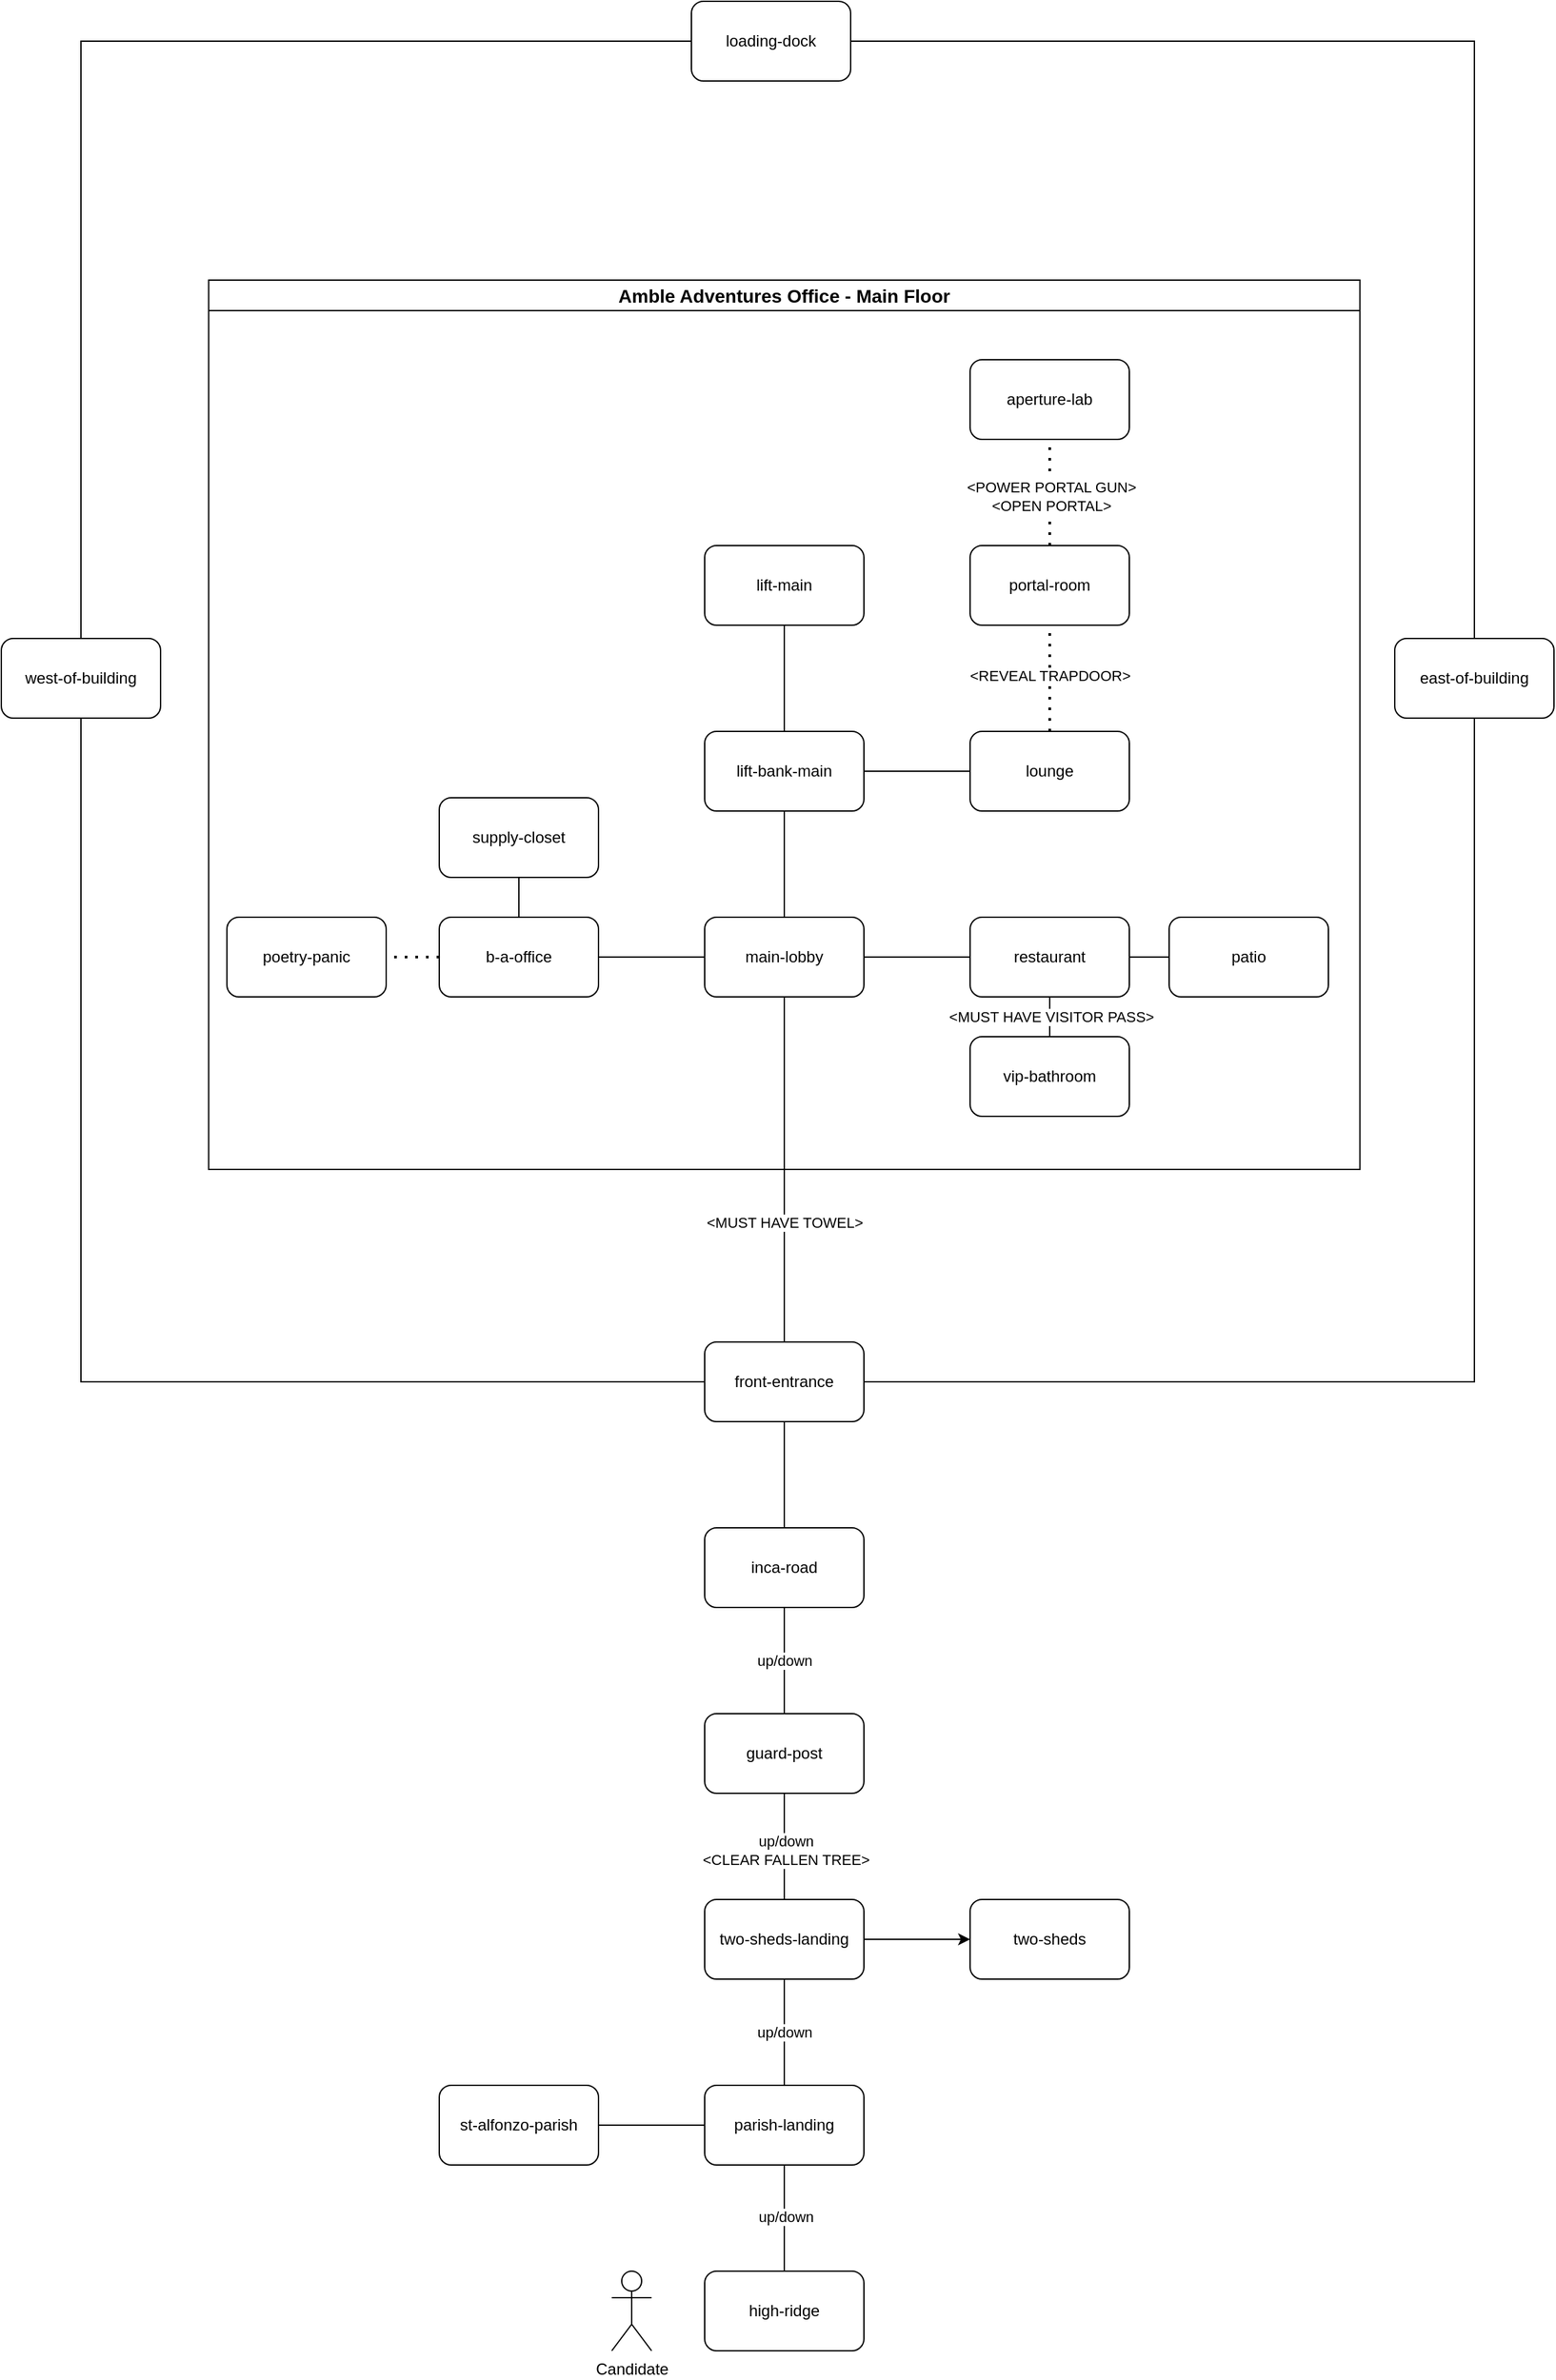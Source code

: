 <mxfile version="26.1.1" pages="2">
  <diagram name="Exterior+Main Floor" id="19RYuFyA3cSHhjsG67Px">
    <mxGraphModel dx="1778" dy="1034" grid="1" gridSize="10" guides="1" tooltips="1" connect="1" arrows="1" fold="1" page="1" pageScale="1" pageWidth="1200" pageHeight="1920" math="0" shadow="0">
      <root>
        <mxCell id="0" />
        <mxCell id="1" parent="0" />
        <mxCell id="xqO5YFI86WjLA_wbrHM--1" value="Candidate" style="shape=umlActor;verticalLabelPosition=bottom;verticalAlign=top;html=1;outlineConnect=0;" vertex="1" parent="1">
          <mxGeometry x="480" y="1790" width="30" height="60" as="geometry" />
        </mxCell>
        <mxCell id="xqO5YFI86WjLA_wbrHM--6" value="" style="edgeStyle=orthogonalEdgeStyle;rounded=0;orthogonalLoop=1;jettySize=auto;html=1;endArrow=none;" edge="1" parent="1" source="xqO5YFI86WjLA_wbrHM--4" target="xqO5YFI86WjLA_wbrHM--5">
          <mxGeometry relative="1" as="geometry" />
        </mxCell>
        <mxCell id="xqO5YFI86WjLA_wbrHM--7" value="up/down" style="edgeLabel;html=1;align=center;verticalAlign=middle;resizable=0;points=[];" vertex="1" connectable="0" parent="xqO5YFI86WjLA_wbrHM--6">
          <mxGeometry x="0.033" y="-1" relative="1" as="geometry">
            <mxPoint as="offset" />
          </mxGeometry>
        </mxCell>
        <mxCell id="xqO5YFI86WjLA_wbrHM--4" value="high-ridge" style="rounded=1;whiteSpace=wrap;html=1;" vertex="1" parent="1">
          <mxGeometry x="550" y="1790" width="120" height="60" as="geometry" />
        </mxCell>
        <mxCell id="xqO5YFI86WjLA_wbrHM--9" value="" style="edgeStyle=orthogonalEdgeStyle;rounded=0;orthogonalLoop=1;jettySize=auto;html=1;endArrow=none;" edge="1" parent="1" source="xqO5YFI86WjLA_wbrHM--5" target="xqO5YFI86WjLA_wbrHM--8">
          <mxGeometry relative="1" as="geometry" />
        </mxCell>
        <mxCell id="xqO5YFI86WjLA_wbrHM--11" value="" style="edgeStyle=orthogonalEdgeStyle;rounded=0;orthogonalLoop=1;jettySize=auto;html=1;endArrow=none;" edge="1" parent="1" source="xqO5YFI86WjLA_wbrHM--5" target="xqO5YFI86WjLA_wbrHM--10">
          <mxGeometry relative="1" as="geometry" />
        </mxCell>
        <mxCell id="xqO5YFI86WjLA_wbrHM--12" value="up/down" style="edgeLabel;html=1;align=center;verticalAlign=middle;resizable=0;points=[];" vertex="1" connectable="0" parent="xqO5YFI86WjLA_wbrHM--11">
          <mxGeometry x="0.008" relative="1" as="geometry">
            <mxPoint as="offset" />
          </mxGeometry>
        </mxCell>
        <mxCell id="xqO5YFI86WjLA_wbrHM--5" value="parish-landing" style="rounded=1;whiteSpace=wrap;html=1;" vertex="1" parent="1">
          <mxGeometry x="550" y="1650" width="120" height="60" as="geometry" />
        </mxCell>
        <mxCell id="xqO5YFI86WjLA_wbrHM--8" value="st-alfonzo-parish" style="rounded=1;whiteSpace=wrap;html=1;" vertex="1" parent="1">
          <mxGeometry x="350" y="1650" width="120" height="60" as="geometry" />
        </mxCell>
        <mxCell id="xqO5YFI86WjLA_wbrHM--14" value="" style="edgeStyle=orthogonalEdgeStyle;rounded=0;orthogonalLoop=1;jettySize=auto;html=1;" edge="1" parent="1" source="xqO5YFI86WjLA_wbrHM--10" target="xqO5YFI86WjLA_wbrHM--13">
          <mxGeometry relative="1" as="geometry" />
        </mxCell>
        <mxCell id="xqO5YFI86WjLA_wbrHM--16" value="" style="edgeStyle=orthogonalEdgeStyle;rounded=0;orthogonalLoop=1;jettySize=auto;html=1;endArrow=none;" edge="1" parent="1" source="xqO5YFI86WjLA_wbrHM--10" target="xqO5YFI86WjLA_wbrHM--15">
          <mxGeometry relative="1" as="geometry" />
        </mxCell>
        <mxCell id="xqO5YFI86WjLA_wbrHM--17" value="up/down&lt;div&gt;&amp;lt;CLEAR FALLEN TREE&amp;gt;&lt;/div&gt;" style="edgeLabel;html=1;align=center;verticalAlign=middle;resizable=0;points=[];" vertex="1" connectable="0" parent="xqO5YFI86WjLA_wbrHM--16">
          <mxGeometry x="-0.067" y="-1" relative="1" as="geometry">
            <mxPoint as="offset" />
          </mxGeometry>
        </mxCell>
        <mxCell id="xqO5YFI86WjLA_wbrHM--10" value="two-sheds-landing" style="rounded=1;whiteSpace=wrap;html=1;" vertex="1" parent="1">
          <mxGeometry x="550" y="1510" width="120" height="60" as="geometry" />
        </mxCell>
        <mxCell id="xqO5YFI86WjLA_wbrHM--13" value="two-sheds" style="rounded=1;whiteSpace=wrap;html=1;" vertex="1" parent="1">
          <mxGeometry x="750" y="1510" width="120" height="60" as="geometry" />
        </mxCell>
        <mxCell id="xqO5YFI86WjLA_wbrHM--19" value="" style="edgeStyle=orthogonalEdgeStyle;rounded=0;orthogonalLoop=1;jettySize=auto;html=1;endArrow=none;" edge="1" parent="1" source="xqO5YFI86WjLA_wbrHM--15" target="xqO5YFI86WjLA_wbrHM--18">
          <mxGeometry relative="1" as="geometry" />
        </mxCell>
        <mxCell id="xqO5YFI86WjLA_wbrHM--20" value="up/down" style="edgeLabel;html=1;align=center;verticalAlign=middle;resizable=0;points=[];fontFamily=Helvetica;fontSize=11;fontColor=default;labelBackgroundColor=default;" vertex="1" connectable="0" parent="xqO5YFI86WjLA_wbrHM--19">
          <mxGeometry x="-0.004" relative="1" as="geometry">
            <mxPoint as="offset" />
          </mxGeometry>
        </mxCell>
        <mxCell id="xqO5YFI86WjLA_wbrHM--15" value="guard-post" style="rounded=1;whiteSpace=wrap;html=1;" vertex="1" parent="1">
          <mxGeometry x="550" y="1370" width="120" height="60" as="geometry" />
        </mxCell>
        <mxCell id="xqO5YFI86WjLA_wbrHM--22" value="" style="edgeStyle=orthogonalEdgeStyle;shape=connector;rounded=0;orthogonalLoop=1;jettySize=auto;html=1;strokeColor=default;align=center;verticalAlign=middle;fontFamily=Helvetica;fontSize=11;fontColor=default;labelBackgroundColor=default;endArrow=none;" edge="1" parent="1" source="xqO5YFI86WjLA_wbrHM--18" target="xqO5YFI86WjLA_wbrHM--21">
          <mxGeometry relative="1" as="geometry" />
        </mxCell>
        <mxCell id="xqO5YFI86WjLA_wbrHM--18" value="inca-road" style="rounded=1;whiteSpace=wrap;html=1;" vertex="1" parent="1">
          <mxGeometry x="550" y="1230" width="120" height="60" as="geometry" />
        </mxCell>
        <mxCell id="xqO5YFI86WjLA_wbrHM--24" value="" style="edgeStyle=orthogonalEdgeStyle;shape=connector;rounded=0;orthogonalLoop=1;jettySize=auto;html=1;strokeColor=default;align=center;verticalAlign=middle;fontFamily=Helvetica;fontSize=11;fontColor=default;labelBackgroundColor=default;endArrow=none;" edge="1" parent="1" source="xqO5YFI86WjLA_wbrHM--21" target="xqO5YFI86WjLA_wbrHM--23">
          <mxGeometry relative="1" as="geometry" />
        </mxCell>
        <mxCell id="xqO5YFI86WjLA_wbrHM--25" value="&amp;lt;MUST HAVE TOWEL&amp;gt;" style="edgeLabel;html=1;align=center;verticalAlign=middle;resizable=0;points=[];fontFamily=Helvetica;fontSize=11;fontColor=default;labelBackgroundColor=default;" vertex="1" connectable="0" parent="xqO5YFI86WjLA_wbrHM--24">
          <mxGeometry x="-0.004" y="-1" relative="1" as="geometry">
            <mxPoint x="-1" y="39" as="offset" />
          </mxGeometry>
        </mxCell>
        <mxCell id="xqO5YFI86WjLA_wbrHM--27" value="" style="edgeStyle=orthogonalEdgeStyle;shape=connector;rounded=0;orthogonalLoop=1;jettySize=auto;html=1;strokeColor=default;align=center;verticalAlign=middle;fontFamily=Helvetica;fontSize=11;fontColor=default;labelBackgroundColor=default;endArrow=none;" edge="1" parent="1" source="xqO5YFI86WjLA_wbrHM--21" target="xqO5YFI86WjLA_wbrHM--26">
          <mxGeometry relative="1" as="geometry" />
        </mxCell>
        <mxCell id="xqO5YFI86WjLA_wbrHM--29" value="" style="edgeStyle=orthogonalEdgeStyle;shape=connector;rounded=0;orthogonalLoop=1;jettySize=auto;html=1;strokeColor=default;align=center;verticalAlign=middle;fontFamily=Helvetica;fontSize=11;fontColor=default;labelBackgroundColor=default;endArrow=none;" edge="1" parent="1" source="xqO5YFI86WjLA_wbrHM--21" target="xqO5YFI86WjLA_wbrHM--28">
          <mxGeometry relative="1" as="geometry" />
        </mxCell>
        <mxCell id="xqO5YFI86WjLA_wbrHM--21" value="front-entrance" style="rounded=1;whiteSpace=wrap;html=1;" vertex="1" parent="1">
          <mxGeometry x="550" y="1090" width="120" height="60" as="geometry" />
        </mxCell>
        <mxCell id="xqO5YFI86WjLA_wbrHM--31" value="" style="edgeStyle=orthogonalEdgeStyle;shape=connector;rounded=0;orthogonalLoop=1;jettySize=auto;html=1;strokeColor=default;align=center;verticalAlign=middle;fontFamily=Helvetica;fontSize=11;fontColor=default;labelBackgroundColor=default;endArrow=none;" edge="1" parent="1" source="xqO5YFI86WjLA_wbrHM--23" target="xqO5YFI86WjLA_wbrHM--30">
          <mxGeometry relative="1" as="geometry" />
        </mxCell>
        <mxCell id="xqO5YFI86WjLA_wbrHM--33" value="" style="edgeStyle=orthogonalEdgeStyle;shape=connector;rounded=0;orthogonalLoop=1;jettySize=auto;html=1;strokeColor=default;align=center;verticalAlign=middle;fontFamily=Helvetica;fontSize=11;fontColor=default;labelBackgroundColor=default;endArrow=none;" edge="1" parent="1" source="xqO5YFI86WjLA_wbrHM--23" target="xqO5YFI86WjLA_wbrHM--32">
          <mxGeometry relative="1" as="geometry" />
        </mxCell>
        <mxCell id="xqO5YFI86WjLA_wbrHM--35" value="" style="edgeStyle=orthogonalEdgeStyle;shape=connector;rounded=0;orthogonalLoop=1;jettySize=auto;html=1;strokeColor=default;align=center;verticalAlign=middle;fontFamily=Helvetica;fontSize=11;fontColor=default;labelBackgroundColor=default;endArrow=none;" edge="1" parent="1" source="xqO5YFI86WjLA_wbrHM--23" target="xqO5YFI86WjLA_wbrHM--34">
          <mxGeometry relative="1" as="geometry" />
        </mxCell>
        <mxCell id="xqO5YFI86WjLA_wbrHM--23" value="main-lobby" style="rounded=1;whiteSpace=wrap;html=1;" vertex="1" parent="1">
          <mxGeometry x="550" y="770" width="120" height="60" as="geometry" />
        </mxCell>
        <mxCell id="xqO5YFI86WjLA_wbrHM--63" value="" style="edgeStyle=orthogonalEdgeStyle;shape=connector;rounded=0;orthogonalLoop=1;jettySize=auto;html=1;strokeColor=default;align=center;verticalAlign=middle;fontFamily=Helvetica;fontSize=11;fontColor=default;labelBackgroundColor=default;endArrow=none;" edge="1" parent="1" source="xqO5YFI86WjLA_wbrHM--26" target="xqO5YFI86WjLA_wbrHM--62">
          <mxGeometry relative="1" as="geometry">
            <Array as="points">
              <mxPoint x="80" y="110" />
            </Array>
          </mxGeometry>
        </mxCell>
        <mxCell id="xqO5YFI86WjLA_wbrHM--26" value="west-of-building" style="rounded=1;whiteSpace=wrap;html=1;" vertex="1" parent="1">
          <mxGeometry x="20" y="560" width="120" height="60" as="geometry" />
        </mxCell>
        <mxCell id="xqO5YFI86WjLA_wbrHM--28" value="east-of-building" style="rounded=1;whiteSpace=wrap;html=1;" vertex="1" parent="1">
          <mxGeometry x="1070" y="560" width="120" height="60" as="geometry" />
        </mxCell>
        <mxCell id="xqO5YFI86WjLA_wbrHM--39" value="" style="edgeStyle=orthogonalEdgeStyle;shape=connector;rounded=0;orthogonalLoop=1;jettySize=auto;html=1;strokeColor=default;align=center;verticalAlign=middle;fontFamily=Helvetica;fontSize=11;fontColor=default;labelBackgroundColor=default;endArrow=none;" edge="1" parent="1" source="xqO5YFI86WjLA_wbrHM--30" target="xqO5YFI86WjLA_wbrHM--38">
          <mxGeometry relative="1" as="geometry" />
        </mxCell>
        <mxCell id="xqO5YFI86WjLA_wbrHM--43" value="" style="edgeStyle=orthogonalEdgeStyle;shape=connector;rounded=0;orthogonalLoop=1;jettySize=auto;html=1;strokeColor=default;align=center;verticalAlign=middle;fontFamily=Helvetica;fontSize=11;fontColor=default;labelBackgroundColor=default;endArrow=none;" edge="1" parent="1" source="xqO5YFI86WjLA_wbrHM--30" target="xqO5YFI86WjLA_wbrHM--42">
          <mxGeometry relative="1" as="geometry" />
        </mxCell>
        <mxCell id="xqO5YFI86WjLA_wbrHM--30" value="lift-bank-main" style="rounded=1;whiteSpace=wrap;html=1;" vertex="1" parent="1">
          <mxGeometry x="550" y="630" width="120" height="60" as="geometry" />
        </mxCell>
        <mxCell id="xqO5YFI86WjLA_wbrHM--55" value="" style="edgeStyle=orthogonalEdgeStyle;shape=connector;rounded=0;orthogonalLoop=1;jettySize=auto;html=1;strokeColor=default;align=center;verticalAlign=middle;fontFamily=Helvetica;fontSize=11;fontColor=default;labelBackgroundColor=default;endArrow=none;" edge="1" parent="1" source="xqO5YFI86WjLA_wbrHM--32" target="xqO5YFI86WjLA_wbrHM--54">
          <mxGeometry relative="1" as="geometry" />
        </mxCell>
        <mxCell id="xqO5YFI86WjLA_wbrHM--59" value="" style="edgeStyle=orthogonalEdgeStyle;shape=connector;rounded=0;orthogonalLoop=1;jettySize=auto;html=1;strokeColor=default;align=center;verticalAlign=middle;fontFamily=Helvetica;fontSize=11;fontColor=default;labelBackgroundColor=default;endArrow=none;" edge="1" parent="1" source="xqO5YFI86WjLA_wbrHM--32" target="xqO5YFI86WjLA_wbrHM--58">
          <mxGeometry relative="1" as="geometry" />
        </mxCell>
        <mxCell id="xqO5YFI86WjLA_wbrHM--60" value="&amp;lt;MUST HAVE VISITOR PASS&amp;gt;" style="edgeLabel;html=1;align=center;verticalAlign=middle;resizable=0;points=[];fontFamily=Helvetica;fontSize=11;fontColor=default;labelBackgroundColor=default;" vertex="1" connectable="0" parent="xqO5YFI86WjLA_wbrHM--59">
          <mxGeometry x="0.004" y="-1" relative="1" as="geometry">
            <mxPoint as="offset" />
          </mxGeometry>
        </mxCell>
        <mxCell id="xqO5YFI86WjLA_wbrHM--32" value="restaurant" style="rounded=1;whiteSpace=wrap;html=1;" vertex="1" parent="1">
          <mxGeometry x="750" y="770" width="120" height="60" as="geometry" />
        </mxCell>
        <mxCell id="xqO5YFI86WjLA_wbrHM--51" value="" style="edgeStyle=orthogonalEdgeStyle;shape=connector;rounded=0;orthogonalLoop=1;jettySize=auto;html=1;strokeColor=default;align=center;verticalAlign=middle;fontFamily=Helvetica;fontSize=11;fontColor=default;labelBackgroundColor=default;endArrow=none;dashed=1;dashPattern=1 3;strokeWidth=2;" edge="1" parent="1" source="xqO5YFI86WjLA_wbrHM--34" target="xqO5YFI86WjLA_wbrHM--50">
          <mxGeometry relative="1" as="geometry" />
        </mxCell>
        <mxCell id="xqO5YFI86WjLA_wbrHM--53" value="" style="edgeStyle=orthogonalEdgeStyle;shape=connector;rounded=0;orthogonalLoop=1;jettySize=auto;html=1;strokeColor=default;align=center;verticalAlign=middle;fontFamily=Helvetica;fontSize=11;fontColor=default;labelBackgroundColor=default;endArrow=none;" edge="1" parent="1" source="xqO5YFI86WjLA_wbrHM--34" target="xqO5YFI86WjLA_wbrHM--52">
          <mxGeometry relative="1" as="geometry" />
        </mxCell>
        <mxCell id="xqO5YFI86WjLA_wbrHM--34" value="b-a-office" style="rounded=1;whiteSpace=wrap;html=1;" vertex="1" parent="1">
          <mxGeometry x="350" y="770" width="120" height="60" as="geometry" />
        </mxCell>
        <mxCell id="xqO5YFI86WjLA_wbrHM--38" value="lift-main" style="rounded=1;whiteSpace=wrap;html=1;" vertex="1" parent="1">
          <mxGeometry x="550" y="490" width="120" height="60" as="geometry" />
        </mxCell>
        <mxCell id="xqO5YFI86WjLA_wbrHM--45" value="" style="edgeStyle=orthogonalEdgeStyle;shape=connector;rounded=0;orthogonalLoop=1;jettySize=auto;html=1;strokeColor=default;align=center;verticalAlign=middle;fontFamily=Helvetica;fontSize=11;fontColor=default;labelBackgroundColor=default;endArrow=none;dashed=1;dashPattern=1 3;strokeWidth=2;" edge="1" parent="1" source="xqO5YFI86WjLA_wbrHM--42" target="xqO5YFI86WjLA_wbrHM--44">
          <mxGeometry relative="1" as="geometry" />
        </mxCell>
        <mxCell id="xqO5YFI86WjLA_wbrHM--46" value="&amp;lt;REVEAL TRAPDOOR&amp;gt;" style="edgeLabel;html=1;align=center;verticalAlign=middle;resizable=0;points=[];fontFamily=Helvetica;fontSize=11;fontColor=default;labelBackgroundColor=default;" vertex="1" connectable="0" parent="xqO5YFI86WjLA_wbrHM--45">
          <mxGeometry x="0.058" relative="1" as="geometry">
            <mxPoint as="offset" />
          </mxGeometry>
        </mxCell>
        <mxCell id="xqO5YFI86WjLA_wbrHM--42" value="lounge" style="rounded=1;whiteSpace=wrap;html=1;" vertex="1" parent="1">
          <mxGeometry x="750" y="630" width="120" height="60" as="geometry" />
        </mxCell>
        <mxCell id="xqO5YFI86WjLA_wbrHM--48" value="" style="edgeStyle=orthogonalEdgeStyle;shape=connector;rounded=0;orthogonalLoop=1;jettySize=auto;html=1;strokeColor=default;align=center;verticalAlign=middle;fontFamily=Helvetica;fontSize=11;fontColor=default;labelBackgroundColor=default;endArrow=none;dashed=1;dashPattern=1 3;strokeWidth=2;" edge="1" parent="1" source="xqO5YFI86WjLA_wbrHM--44" target="xqO5YFI86WjLA_wbrHM--47">
          <mxGeometry relative="1" as="geometry" />
        </mxCell>
        <mxCell id="xqO5YFI86WjLA_wbrHM--49" value="&amp;lt;POWER PORTAL GUN&amp;gt;&lt;div&gt;&amp;lt;OPEN PORTAL&amp;gt;&lt;/div&gt;" style="edgeLabel;html=1;align=center;verticalAlign=middle;resizable=0;points=[];fontFamily=Helvetica;fontSize=11;fontColor=default;labelBackgroundColor=default;" vertex="1" connectable="0" parent="xqO5YFI86WjLA_wbrHM--48">
          <mxGeometry x="-0.067" y="-1" relative="1" as="geometry">
            <mxPoint as="offset" />
          </mxGeometry>
        </mxCell>
        <mxCell id="xqO5YFI86WjLA_wbrHM--44" value="portal-room" style="rounded=1;whiteSpace=wrap;html=1;" vertex="1" parent="1">
          <mxGeometry x="750" y="490" width="120" height="60" as="geometry" />
        </mxCell>
        <mxCell id="xqO5YFI86WjLA_wbrHM--47" value="aperture-lab" style="rounded=1;whiteSpace=wrap;html=1;" vertex="1" parent="1">
          <mxGeometry x="750" y="350" width="120" height="60" as="geometry" />
        </mxCell>
        <mxCell id="xqO5YFI86WjLA_wbrHM--52" value="supply-closet" style="rounded=1;whiteSpace=wrap;html=1;" vertex="1" parent="1">
          <mxGeometry x="350" y="680" width="120" height="60" as="geometry" />
        </mxCell>
        <mxCell id="xqO5YFI86WjLA_wbrHM--54" value="patio" style="rounded=1;whiteSpace=wrap;html=1;" vertex="1" parent="1">
          <mxGeometry x="900" y="770" width="120" height="60" as="geometry" />
        </mxCell>
        <mxCell id="xqO5YFI86WjLA_wbrHM--58" value="vip-bathroom" style="rounded=1;whiteSpace=wrap;html=1;" vertex="1" parent="1">
          <mxGeometry x="750" y="860" width="120" height="60" as="geometry" />
        </mxCell>
        <mxCell id="xqO5YFI86WjLA_wbrHM--62" value="loading-dock" style="rounded=1;whiteSpace=wrap;html=1;" vertex="1" parent="1">
          <mxGeometry x="540" y="80" width="120" height="60" as="geometry" />
        </mxCell>
        <mxCell id="xqO5YFI86WjLA_wbrHM--65" value="" style="endArrow=none;html=1;rounded=0;strokeColor=default;align=center;verticalAlign=middle;fontFamily=Helvetica;fontSize=11;fontColor=default;labelBackgroundColor=default;edgeStyle=orthogonalEdgeStyle;entryX=0.5;entryY=0;entryDx=0;entryDy=0;exitX=1;exitY=0.5;exitDx=0;exitDy=0;" edge="1" parent="1" source="xqO5YFI86WjLA_wbrHM--62" target="xqO5YFI86WjLA_wbrHM--28">
          <mxGeometry width="50" height="50" relative="1" as="geometry">
            <mxPoint x="940" y="150" as="sourcePoint" />
            <mxPoint x="990" y="100" as="targetPoint" />
          </mxGeometry>
        </mxCell>
        <mxCell id="xqO5YFI86WjLA_wbrHM--66" value="Amble Adventures Office - Main Floor" style="swimlane;whiteSpace=wrap;html=1;fontFamily=Helvetica;fontSize=14;fontColor=default;labelBackgroundColor=default;" vertex="1" parent="1">
          <mxGeometry x="176.25" y="290" width="867.5" height="670" as="geometry" />
        </mxCell>
        <mxCell id="xqO5YFI86WjLA_wbrHM--50" value="poetry-panic" style="rounded=1;whiteSpace=wrap;html=1;" vertex="1" parent="xqO5YFI86WjLA_wbrHM--66">
          <mxGeometry x="13.75" y="480" width="120" height="60" as="geometry" />
        </mxCell>
      </root>
    </mxGraphModel>
  </diagram>
  <diagram id="cmFGHoSGV_XfavvorujG" name="Sublevel-1">
    <mxGraphModel dx="1422" dy="827" grid="1" gridSize="10" guides="1" tooltips="1" connect="1" arrows="1" fold="1" page="1" pageScale="1" pageWidth="1200" pageHeight="1920" math="0" shadow="0">
      <root>
        <mxCell id="0" />
        <mxCell id="1" parent="0" />
        <mxCell id="qKrAAJViFeZTdNuUBW99-3" value="" style="edgeStyle=orthogonalEdgeStyle;shape=connector;rounded=0;orthogonalLoop=1;jettySize=auto;html=1;strokeColor=default;align=center;verticalAlign=middle;fontFamily=Helvetica;fontSize=11;fontColor=default;labelBackgroundColor=default;endArrow=none;" edge="1" parent="1" source="qKrAAJViFeZTdNuUBW99-1" target="qKrAAJViFeZTdNuUBW99-2">
          <mxGeometry relative="1" as="geometry" />
        </mxCell>
        <mxCell id="qKrAAJViFeZTdNuUBW99-1" value="lift-sublevel-1" style="rounded=1;whiteSpace=wrap;html=1;fontFamily=Helvetica;fontSize=11;fontColor=default;labelBackgroundColor=default;" vertex="1" parent="1">
          <mxGeometry x="540" y="40" width="120" height="60" as="geometry" />
        </mxCell>
        <mxCell id="qKrAAJViFeZTdNuUBW99-5" value="" style="edgeStyle=orthogonalEdgeStyle;shape=connector;rounded=0;orthogonalLoop=1;jettySize=auto;html=1;strokeColor=default;align=center;verticalAlign=middle;fontFamily=Helvetica;fontSize=11;fontColor=default;labelBackgroundColor=default;endArrow=none;dashed=1;dashPattern=1 3;strokeWidth=2;" edge="1" parent="1" source="qKrAAJViFeZTdNuUBW99-2" target="qKrAAJViFeZTdNuUBW99-4">
          <mxGeometry relative="1" as="geometry" />
        </mxCell>
        <mxCell id="qKrAAJViFeZTdNuUBW99-2" value="sublevel-1-entrance" style="rounded=1;whiteSpace=wrap;html=1;fontFamily=Helvetica;fontSize=11;fontColor=default;labelBackgroundColor=default;" vertex="1" parent="1">
          <mxGeometry x="540" y="180" width="120" height="60" as="geometry" />
        </mxCell>
        <mxCell id="qKrAAJViFeZTdNuUBW99-4" value="room-aa-3b" style="rounded=1;whiteSpace=wrap;html=1;fontFamily=Helvetica;fontSize=11;labelBackgroundColor=default;" vertex="1" parent="1">
          <mxGeometry x="340" y="180" width="120" height="60" as="geometry" />
        </mxCell>
      </root>
    </mxGraphModel>
  </diagram>
</mxfile>
